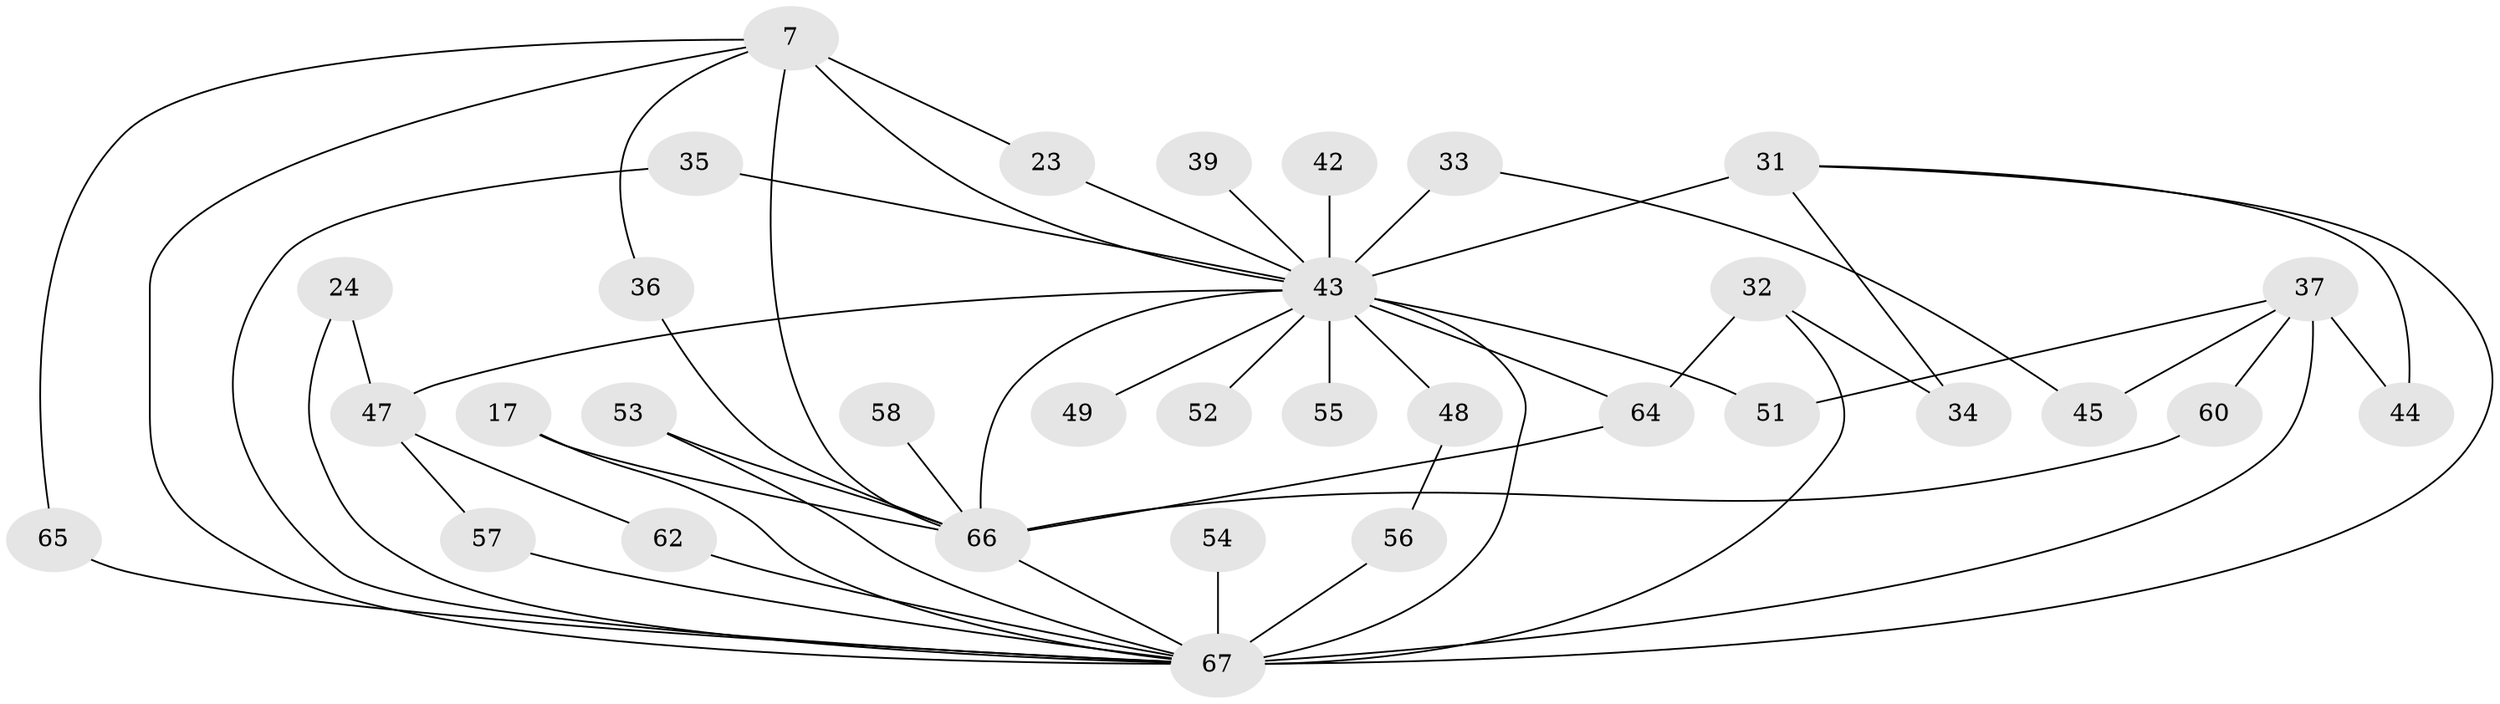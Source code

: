 // original degree distribution, {19: 0.014925373134328358, 20: 0.029850746268656716, 16: 0.04477611940298507, 11: 0.014925373134328358, 10: 0.014925373134328358, 23: 0.014925373134328358, 15: 0.014925373134328358, 6: 0.029850746268656716, 5: 0.05970149253731343, 3: 0.23880597014925373, 2: 0.5074626865671642, 4: 0.014925373134328358}
// Generated by graph-tools (version 1.1) at 2025/46/03/04/25 21:46:58]
// undirected, 33 vertices, 53 edges
graph export_dot {
graph [start="1"]
  node [color=gray90,style=filled];
  7 [super="+4"];
  17;
  23;
  24;
  31 [super="+28+30"];
  32 [super="+29"];
  33;
  34;
  35;
  36;
  37 [super="+16+11"];
  39;
  42;
  43 [super="+25+2+38"];
  44;
  45;
  47 [super="+22"];
  48 [super="+40"];
  49;
  51 [super="+20"];
  52;
  53 [super="+15"];
  54;
  55;
  56;
  57;
  58;
  60 [super="+14"];
  62;
  64 [super="+18"];
  65 [super="+61+63"];
  66 [super="+46+10"];
  67 [super="+8+59"];
  7 -- 36;
  7 -- 23;
  7 -- 66 [weight=4];
  7 -- 43 [weight=8];
  7 -- 67 [weight=4];
  7 -- 65;
  17 -- 66;
  17 -- 67;
  23 -- 43;
  24 -- 47;
  24 -- 67;
  31 -- 34;
  31 -- 44;
  31 -- 43 [weight=3];
  31 -- 67;
  32 -- 34;
  32 -- 64 [weight=2];
  32 -- 67;
  33 -- 45;
  33 -- 43 [weight=2];
  35 -- 43;
  35 -- 67;
  36 -- 66;
  37 -- 44;
  37 -- 51;
  37 -- 60;
  37 -- 45;
  37 -- 67 [weight=3];
  39 -- 43 [weight=2];
  42 -- 43 [weight=2];
  43 -- 66 [weight=11];
  43 -- 64 [weight=2];
  43 -- 47 [weight=3];
  43 -- 49;
  43 -- 51 [weight=2];
  43 -- 52;
  43 -- 67 [weight=14];
  43 -- 48 [weight=3];
  43 -- 55 [weight=2];
  47 -- 57;
  47 -- 62;
  48 -- 56;
  53 -- 66 [weight=2];
  53 -- 67;
  54 -- 67;
  56 -- 67;
  57 -- 67;
  58 -- 66 [weight=2];
  60 -- 66 [weight=2];
  62 -- 67;
  64 -- 66;
  65 -- 67 [weight=4];
  66 -- 67 [weight=6];
}

